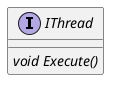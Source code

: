 @startuml
'https://plantuml.com/class-diagram

!startsub IThreadSub

interface IThread
{
    void {abstract} Execute()
}

!endsub

@enduml